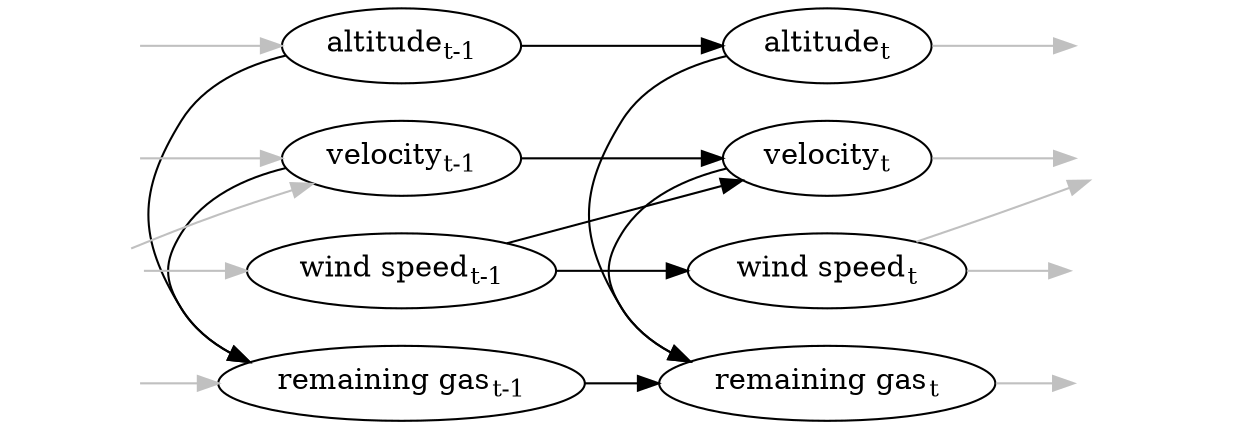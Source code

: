 digraph G {
  rankdir=LR
  edge [color = gray]
  aold -> aprev
  vold -> vprev
  wold -> wprev
  wold -> vprev
  gold -> gprev
  edge [color = black]
  aprev -> acur
  aprev -> gprev
  vprev -> vcur
  vprev -> gprev
  wprev -> vcur
  wprev -> wcur
  gprev -> gcur
  acur -> gcur
  vcur -> gcur
  edge [color = gray]
  acur -> anext
  vcur -> vnext
  wcur -> wnext
  wcur -> vnext
  gcur -> gnext

  aold [ style = invisible ]
  vold [ style = invisible ]
  wold [ style = invisible ]
  gold [ style = invisible ]

  aprev [ label = <altitude<SUB>t-1</SUB>>]
  vprev [ label = <velocity<SUB>t-1</SUB>>]
  wprev [ label = <wind speed<SUB>t-1</SUB>>]
  gprev [ label = <remaining gas<SUB>t-1</SUB>>]

  acur [ label = <altitude<SUB>t</SUB>>]
  vcur [ label = <velocity<SUB>t</SUB>>]
  wcur [ label = <wind speed<SUB>t</SUB>>]
  gcur [ label = <remaining gas<SUB>t</SUB>>]

  anext [ style = invisible ]
  vnext [ style = invisible ]
  wnext [ style = invisible ]
  gnext [ style = invisible ]

  {rank = same; aold; vold; wold; gold;}
  {rank = same; aprev; vprev; wprev; gprev;}
  {rank = same; acur; vcur; wcur; gcur;}
  {rank = same; anext; vnext; wnext; gnext;}
}
